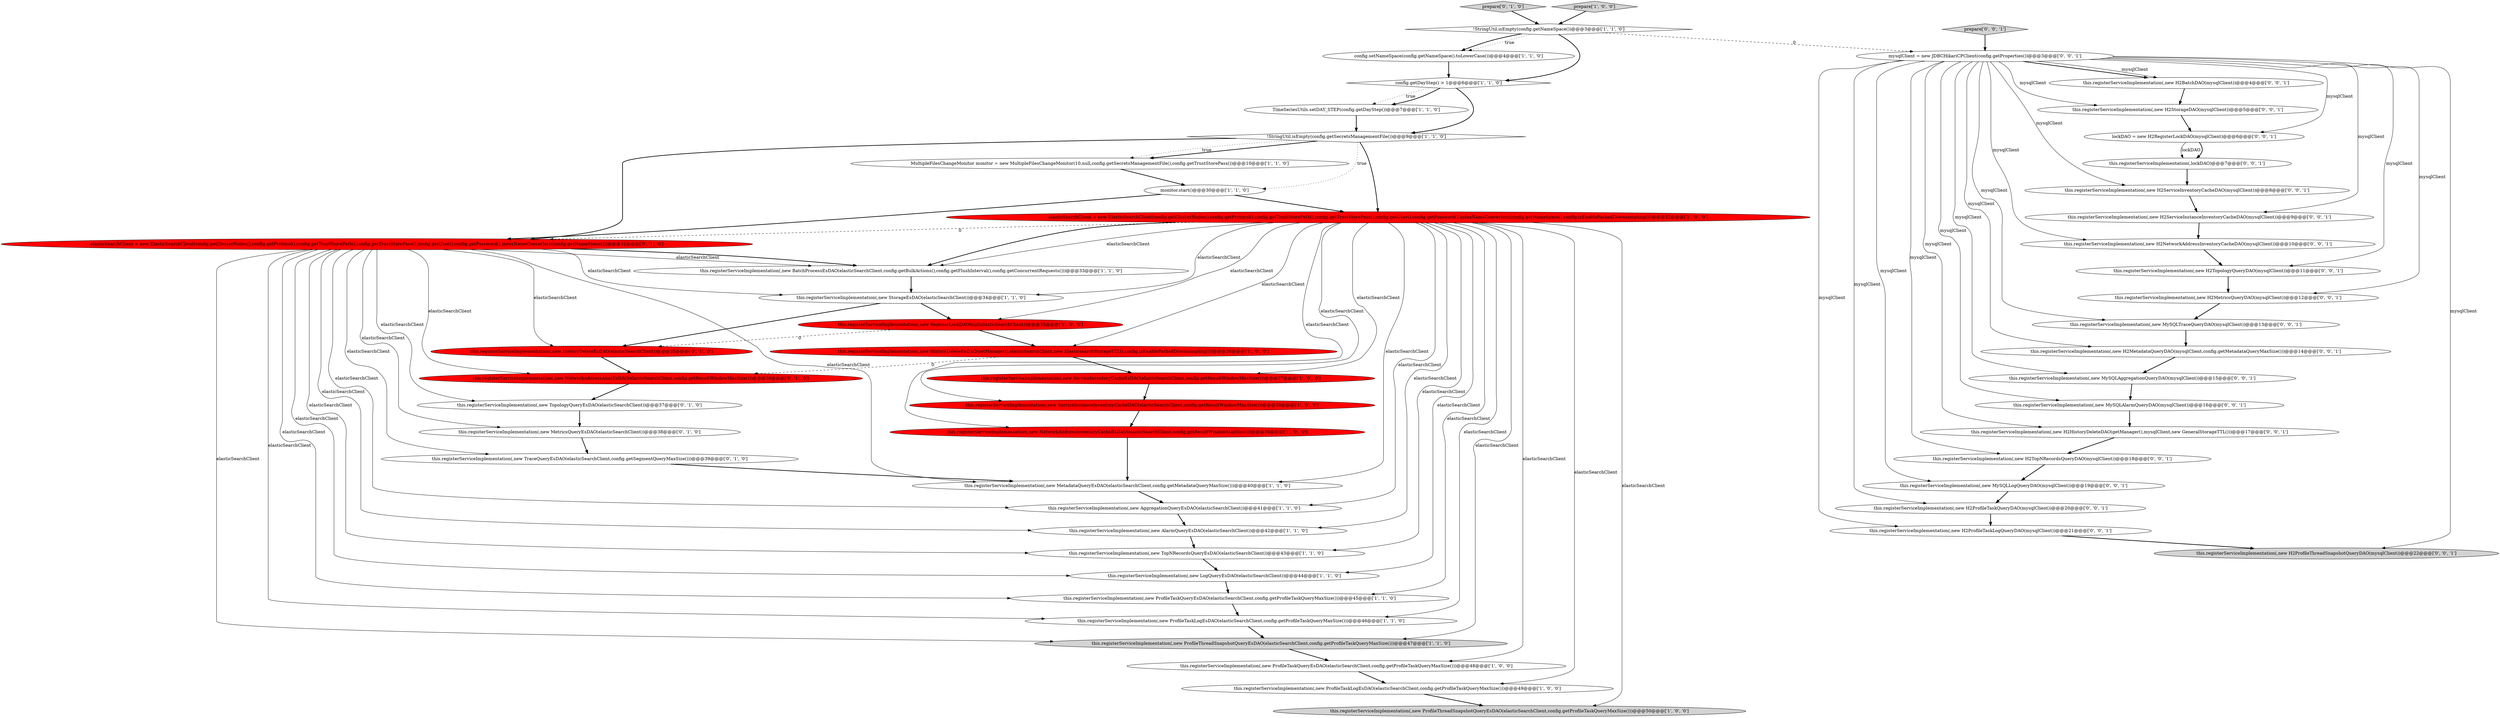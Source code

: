 digraph {
38 [style = filled, label = "this.registerServiceImplementation(,lockDAO)@@@7@@@['0', '0', '1']", fillcolor = white, shape = ellipse image = "AAA0AAABBB3BBB"];
3 [style = filled, label = "this.registerServiceImplementation(,new ServiceInventoryCacheEsDAO(elasticSearchClient,config.getResultWindowMaxSize()))@@@37@@@['1', '0', '0']", fillcolor = red, shape = ellipse image = "AAA1AAABBB1BBB"];
2 [style = filled, label = "this.registerServiceImplementation(,new ProfileThreadSnapshotQueryEsDAO(elasticSearchClient,config.getProfileTaskQueryMaxSize()))@@@47@@@['1', '1', '0']", fillcolor = lightgray, shape = ellipse image = "AAA0AAABBB1BBB"];
45 [style = filled, label = "this.registerServiceImplementation(,new H2MetadataQueryDAO(mysqlClient,config.getMetadataQueryMaxSize()))@@@14@@@['0', '0', '1']", fillcolor = white, shape = ellipse image = "AAA0AAABBB3BBB"];
32 [style = filled, label = "this.registerServiceImplementation(,new TraceQueryEsDAO(elasticSearchClient,config.getSegmentQueryMaxSize()))@@@39@@@['0', '1', '0']", fillcolor = white, shape = ellipse image = "AAA0AAABBB2BBB"];
40 [style = filled, label = "this.registerServiceImplementation(,new H2HistoryDeleteDAO(getManager(),mysqlClient,new GeneralStorageTTL()))@@@17@@@['0', '0', '1']", fillcolor = white, shape = ellipse image = "AAA0AAABBB3BBB"];
47 [style = filled, label = "this.registerServiceImplementation(,new H2ProfileTaskLogQueryDAO(mysqlClient))@@@21@@@['0', '0', '1']", fillcolor = white, shape = ellipse image = "AAA0AAABBB3BBB"];
8 [style = filled, label = "this.registerServiceImplementation(,new ProfileThreadSnapshotQueryEsDAO(elasticSearchClient,config.getProfileTaskQueryMaxSize()))@@@50@@@['1', '0', '0']", fillcolor = lightgray, shape = ellipse image = "AAA0AAABBB1BBB"];
21 [style = filled, label = "monitor.start()@@@30@@@['1', '1', '0']", fillcolor = white, shape = ellipse image = "AAA0AAABBB1BBB"];
54 [style = filled, label = "this.registerServiceImplementation(,new MySQLLogQueryDAO(mysqlClient))@@@19@@@['0', '0', '1']", fillcolor = white, shape = ellipse image = "AAA0AAABBB3BBB"];
43 [style = filled, label = "mysqlClient = new JDBCHikariCPClient(config.getProperties())@@@3@@@['0', '0', '1']", fillcolor = white, shape = ellipse image = "AAA0AAABBB3BBB"];
15 [style = filled, label = "this.registerServiceImplementation(,new ProfileTaskQueryEsDAO(elasticSearchClient,config.getProfileTaskQueryMaxSize()))@@@48@@@['1', '0', '0']", fillcolor = white, shape = ellipse image = "AAA0AAABBB1BBB"];
24 [style = filled, label = "this.registerServiceImplementation(,new HistoryDeleteEsDAO(getManager(),elasticSearchClient,new ElasticsearchStorageTTL(),config.isEnablePackedDownsampling()))@@@36@@@['1', '0', '0']", fillcolor = red, shape = ellipse image = "AAA1AAABBB1BBB"];
34 [style = filled, label = "this.registerServiceImplementation(,new H2TopNRecordsQueryDAO(mysqlClient))@@@18@@@['0', '0', '1']", fillcolor = white, shape = ellipse image = "AAA0AAABBB3BBB"];
27 [style = filled, label = "this.registerServiceImplementation(,new NetworkAddressAliasEsDAO(elasticSearchClient,config.getResultWindowMaxSize()))@@@36@@@['0', '1', '0']", fillcolor = red, shape = ellipse image = "AAA1AAABBB2BBB"];
39 [style = filled, label = "this.registerServiceImplementation(,new H2TopologyQueryDAO(mysqlClient))@@@11@@@['0', '0', '1']", fillcolor = white, shape = ellipse image = "AAA0AAABBB3BBB"];
46 [style = filled, label = "this.registerServiceImplementation(,new H2ServiceInstanceInventoryCacheDAO(mysqlClient))@@@9@@@['0', '0', '1']", fillcolor = white, shape = ellipse image = "AAA0AAABBB3BBB"];
41 [style = filled, label = "this.registerServiceImplementation(,new MySQLAlarmQueryDAO(mysqlClient))@@@16@@@['0', '0', '1']", fillcolor = white, shape = ellipse image = "AAA0AAABBB3BBB"];
48 [style = filled, label = "this.registerServiceImplementation(,new H2MetricsQueryDAO(mysqlClient))@@@12@@@['0', '0', '1']", fillcolor = white, shape = ellipse image = "AAA0AAABBB3BBB"];
44 [style = filled, label = "this.registerServiceImplementation(,new MySQLTraceQueryDAO(mysqlClient))@@@13@@@['0', '0', '1']", fillcolor = white, shape = ellipse image = "AAA0AAABBB3BBB"];
22 [style = filled, label = "this.registerServiceImplementation(,new BatchProcessEsDAO(elasticSearchClient,config.getBulkActions(),config.getFlushInterval(),config.getConcurrentRequests()))@@@33@@@['1', '1', '0']", fillcolor = white, shape = ellipse image = "AAA0AAABBB1BBB"];
33 [style = filled, label = "this.registerServiceImplementation(,new HistoryDeleteEsDAO(elasticSearchClient))@@@35@@@['0', '1', '0']", fillcolor = red, shape = ellipse image = "AAA1AAABBB2BBB"];
12 [style = filled, label = "config.setNameSpace(config.getNameSpace().toLowerCase())@@@4@@@['1', '1', '0']", fillcolor = white, shape = ellipse image = "AAA0AAABBB1BBB"];
28 [style = filled, label = "this.registerServiceImplementation(,new MetricsQueryEsDAO(elasticSearchClient))@@@38@@@['0', '1', '0']", fillcolor = white, shape = ellipse image = "AAA0AAABBB2BBB"];
36 [style = filled, label = "this.registerServiceImplementation(,new H2ProfileTaskQueryDAO(mysqlClient))@@@20@@@['0', '0', '1']", fillcolor = white, shape = ellipse image = "AAA0AAABBB3BBB"];
14 [style = filled, label = "this.registerServiceImplementation(,new ServiceInstanceInventoryCacheDAO(elasticSearchClient,config.getResultWindowMaxSize()))@@@38@@@['1', '0', '0']", fillcolor = red, shape = ellipse image = "AAA1AAABBB1BBB"];
11 [style = filled, label = "this.registerServiceImplementation(,new AggregationQueryEsDAO(elasticSearchClient))@@@41@@@['1', '1', '0']", fillcolor = white, shape = ellipse image = "AAA0AAABBB1BBB"];
1 [style = filled, label = "!StringUtil.isEmpty(config.getSecretsManagementFile())@@@9@@@['1', '1', '0']", fillcolor = white, shape = diamond image = "AAA0AAABBB1BBB"];
42 [style = filled, label = "prepare['0', '0', '1']", fillcolor = lightgray, shape = diamond image = "AAA0AAABBB3BBB"];
9 [style = filled, label = "this.registerServiceImplementation(,new AlarmQueryEsDAO(elasticSearchClient))@@@42@@@['1', '1', '0']", fillcolor = white, shape = ellipse image = "AAA0AAABBB1BBB"];
0 [style = filled, label = "this.registerServiceImplementation(,new StorageEsDAO(elasticSearchClient))@@@34@@@['1', '1', '0']", fillcolor = white, shape = ellipse image = "AAA0AAABBB1BBB"];
6 [style = filled, label = "this.registerServiceImplementation(,new MetadataQueryEsDAO(elasticSearchClient,config.getMetadataQueryMaxSize()))@@@40@@@['1', '1', '0']", fillcolor = white, shape = ellipse image = "AAA0AAABBB1BBB"];
16 [style = filled, label = "!StringUtil.isEmpty(config.getNameSpace())@@@3@@@['1', '1', '0']", fillcolor = white, shape = diamond image = "AAA0AAABBB1BBB"];
4 [style = filled, label = "this.registerServiceImplementation(,new ProfileTaskLogEsDAO(elasticSearchClient,config.getProfileTaskQueryMaxSize()))@@@49@@@['1', '0', '0']", fillcolor = white, shape = ellipse image = "AAA0AAABBB1BBB"];
37 [style = filled, label = "this.registerServiceImplementation(,new H2ProfileThreadSnapshotQueryDAO(mysqlClient))@@@22@@@['0', '0', '1']", fillcolor = lightgray, shape = ellipse image = "AAA0AAABBB3BBB"];
29 [style = filled, label = "prepare['0', '1', '0']", fillcolor = lightgray, shape = diamond image = "AAA0AAABBB2BBB"];
19 [style = filled, label = "this.registerServiceImplementation(,new ProfileTaskLogEsDAO(elasticSearchClient,config.getProfileTaskQueryMaxSize()))@@@46@@@['1', '1', '0']", fillcolor = white, shape = ellipse image = "AAA0AAABBB1BBB"];
49 [style = filled, label = "this.registerServiceImplementation(,new H2ServiceInventoryCacheDAO(mysqlClient))@@@8@@@['0', '0', '1']", fillcolor = white, shape = ellipse image = "AAA0AAABBB3BBB"];
51 [style = filled, label = "lockDAO = new H2RegisterLockDAO(mysqlClient)@@@6@@@['0', '0', '1']", fillcolor = white, shape = ellipse image = "AAA0AAABBB3BBB"];
20 [style = filled, label = "this.registerServiceImplementation(,new TopNRecordsQueryEsDAO(elasticSearchClient))@@@43@@@['1', '1', '0']", fillcolor = white, shape = ellipse image = "AAA0AAABBB1BBB"];
13 [style = filled, label = "this.registerServiceImplementation(,new RegisterLockDAOImpl(elasticSearchClient))@@@35@@@['1', '0', '0']", fillcolor = red, shape = ellipse image = "AAA1AAABBB1BBB"];
50 [style = filled, label = "this.registerServiceImplementation(,new H2StorageDAO(mysqlClient))@@@5@@@['0', '0', '1']", fillcolor = white, shape = ellipse image = "AAA0AAABBB3BBB"];
17 [style = filled, label = "MultipleFilesChangeMonitor monitor = new MultipleFilesChangeMonitor(10,null,config.getSecretsManagementFile(),config.getTrustStorePass())@@@10@@@['1', '1', '0']", fillcolor = white, shape = ellipse image = "AAA0AAABBB1BBB"];
35 [style = filled, label = "this.registerServiceImplementation(,new H2BatchDAO(mysqlClient))@@@4@@@['0', '0', '1']", fillcolor = white, shape = ellipse image = "AAA0AAABBB3BBB"];
53 [style = filled, label = "this.registerServiceImplementation(,new MySQLAggregationQueryDAO(mysqlClient))@@@15@@@['0', '0', '1']", fillcolor = white, shape = ellipse image = "AAA0AAABBB3BBB"];
10 [style = filled, label = "this.registerServiceImplementation(,new NetworkAddressInventoryCacheEsDAO(elasticSearchClient,config.getResultWindowMaxSize()))@@@39@@@['1', '0', '0']", fillcolor = red, shape = ellipse image = "AAA1AAABBB1BBB"];
26 [style = filled, label = "prepare['1', '0', '0']", fillcolor = lightgray, shape = diamond image = "AAA0AAABBB1BBB"];
25 [style = filled, label = "config.getDayStep() > 1@@@6@@@['1', '1', '0']", fillcolor = white, shape = diamond image = "AAA0AAABBB1BBB"];
31 [style = filled, label = "this.registerServiceImplementation(,new TopologyQueryEsDAO(elasticSearchClient))@@@37@@@['0', '1', '0']", fillcolor = white, shape = ellipse image = "AAA0AAABBB2BBB"];
7 [style = filled, label = "this.registerServiceImplementation(,new ProfileTaskQueryEsDAO(elasticSearchClient,config.getProfileTaskQueryMaxSize()))@@@45@@@['1', '1', '0']", fillcolor = white, shape = ellipse image = "AAA0AAABBB1BBB"];
52 [style = filled, label = "this.registerServiceImplementation(,new H2NetworkAddressInventoryCacheDAO(mysqlClient))@@@10@@@['0', '0', '1']", fillcolor = white, shape = ellipse image = "AAA0AAABBB3BBB"];
23 [style = filled, label = "TimeSeriesUtils.setDAY_STEP(config.getDayStep())@@@7@@@['1', '1', '0']", fillcolor = white, shape = ellipse image = "AAA0AAABBB1BBB"];
18 [style = filled, label = "this.registerServiceImplementation(,new LogQueryEsDAO(elasticSearchClient))@@@44@@@['1', '1', '0']", fillcolor = white, shape = ellipse image = "AAA0AAABBB1BBB"];
5 [style = filled, label = "elasticSearchClient = new ElasticSearchClient(config.getClusterNodes(),config.getProtocol(),config.getTrustStorePath(),config.getTrustStorePass(),config.getUser(),config.getPassword(),indexNameConverters(config.getNameSpace(),config.isEnablePackedDownsampling()))@@@32@@@['1', '0', '0']", fillcolor = red, shape = ellipse image = "AAA1AAABBB1BBB"];
30 [style = filled, label = "elasticSearchClient = new ElasticSearchClient(config.getClusterNodes(),config.getProtocol(),config.getTrustStorePath(),config.getTrustStorePass(),config.getUser(),config.getPassword(),indexNameConverters(config.getNameSpace()))@@@32@@@['0', '1', '0']", fillcolor = red, shape = ellipse image = "AAA1AAABBB2BBB"];
1->5 [style = bold, label=""];
5->11 [style = solid, label="elasticSearchClient"];
25->1 [style = bold, label=""];
24->27 [style = dashed, label="0"];
0->13 [style = bold, label=""];
43->54 [style = solid, label="mysqlClient"];
43->53 [style = solid, label="mysqlClient"];
43->49 [style = solid, label="mysqlClient"];
1->21 [style = dotted, label="true"];
47->37 [style = bold, label=""];
21->30 [style = bold, label=""];
1->30 [style = bold, label=""];
11->9 [style = bold, label=""];
43->36 [style = solid, label="mysqlClient"];
32->6 [style = bold, label=""];
5->3 [style = solid, label="elasticSearchClient"];
22->0 [style = bold, label=""];
38->49 [style = bold, label=""];
35->50 [style = bold, label=""];
43->35 [style = bold, label=""];
30->32 [style = solid, label="elasticSearchClient"];
6->11 [style = bold, label=""];
53->41 [style = bold, label=""];
2->15 [style = bold, label=""];
5->0 [style = solid, label="elasticSearchClient"];
4->8 [style = bold, label=""];
43->37 [style = solid, label="mysqlClient"];
30->31 [style = solid, label="elasticSearchClient"];
30->7 [style = solid, label="elasticSearchClient"];
17->21 [style = bold, label=""];
30->2 [style = solid, label="elasticSearchClient"];
43->47 [style = solid, label="mysqlClient"];
5->6 [style = solid, label="elasticSearchClient"];
30->28 [style = solid, label="elasticSearchClient"];
34->54 [style = bold, label=""];
14->10 [style = bold, label=""];
27->31 [style = bold, label=""];
5->18 [style = solid, label="elasticSearchClient"];
19->2 [style = bold, label=""];
48->44 [style = bold, label=""];
40->34 [style = bold, label=""];
30->6 [style = solid, label="elasticSearchClient"];
5->20 [style = solid, label="elasticSearchClient"];
33->27 [style = bold, label=""];
16->43 [style = dashed, label="0"];
1->17 [style = bold, label=""];
20->18 [style = bold, label=""];
5->8 [style = solid, label="elasticSearchClient"];
26->16 [style = bold, label=""];
49->46 [style = bold, label=""];
43->35 [style = solid, label="mysqlClient"];
43->45 [style = solid, label="mysqlClient"];
30->19 [style = solid, label="elasticSearchClient"];
13->33 [style = dashed, label="0"];
25->23 [style = dotted, label="true"];
31->28 [style = bold, label=""];
18->7 [style = bold, label=""];
44->45 [style = bold, label=""];
5->22 [style = bold, label=""];
29->16 [style = bold, label=""];
24->3 [style = bold, label=""];
30->20 [style = solid, label="elasticSearchClient"];
5->19 [style = solid, label="elasticSearchClient"];
5->30 [style = dashed, label="0"];
5->22 [style = solid, label="elasticSearchClient"];
5->4 [style = solid, label="elasticSearchClient"];
5->9 [style = solid, label="elasticSearchClient"];
43->34 [style = solid, label="mysqlClient"];
30->11 [style = solid, label="elasticSearchClient"];
13->24 [style = bold, label=""];
1->17 [style = dotted, label="true"];
43->52 [style = solid, label="mysqlClient"];
30->18 [style = solid, label="elasticSearchClient"];
5->14 [style = solid, label="elasticSearchClient"];
9->20 [style = bold, label=""];
45->53 [style = bold, label=""];
43->40 [style = solid, label="mysqlClient"];
5->7 [style = solid, label="elasticSearchClient"];
30->27 [style = solid, label="elasticSearchClient"];
10->6 [style = bold, label=""];
43->41 [style = solid, label="mysqlClient"];
28->32 [style = bold, label=""];
43->44 [style = solid, label="mysqlClient"];
21->5 [style = bold, label=""];
43->46 [style = solid, label="mysqlClient"];
54->36 [style = bold, label=""];
41->40 [style = bold, label=""];
30->22 [style = solid, label="elasticSearchClient"];
30->0 [style = solid, label="elasticSearchClient"];
5->24 [style = solid, label="elasticSearchClient"];
43->50 [style = solid, label="mysqlClient"];
7->19 [style = bold, label=""];
43->51 [style = solid, label="mysqlClient"];
52->39 [style = bold, label=""];
30->22 [style = bold, label=""];
16->12 [style = dotted, label="true"];
39->48 [style = bold, label=""];
36->47 [style = bold, label=""];
42->43 [style = bold, label=""];
43->48 [style = solid, label="mysqlClient"];
25->23 [style = bold, label=""];
3->14 [style = bold, label=""];
5->15 [style = solid, label="elasticSearchClient"];
5->10 [style = solid, label="elasticSearchClient"];
16->25 [style = bold, label=""];
5->2 [style = solid, label="elasticSearchClient"];
46->52 [style = bold, label=""];
43->39 [style = solid, label="mysqlClient"];
30->33 [style = solid, label="elasticSearchClient"];
5->13 [style = solid, label="elasticSearchClient"];
51->38 [style = bold, label=""];
0->33 [style = bold, label=""];
12->25 [style = bold, label=""];
50->51 [style = bold, label=""];
15->4 [style = bold, label=""];
51->38 [style = solid, label="lockDAO"];
23->1 [style = bold, label=""];
16->12 [style = bold, label=""];
30->9 [style = solid, label="elasticSearchClient"];
}
